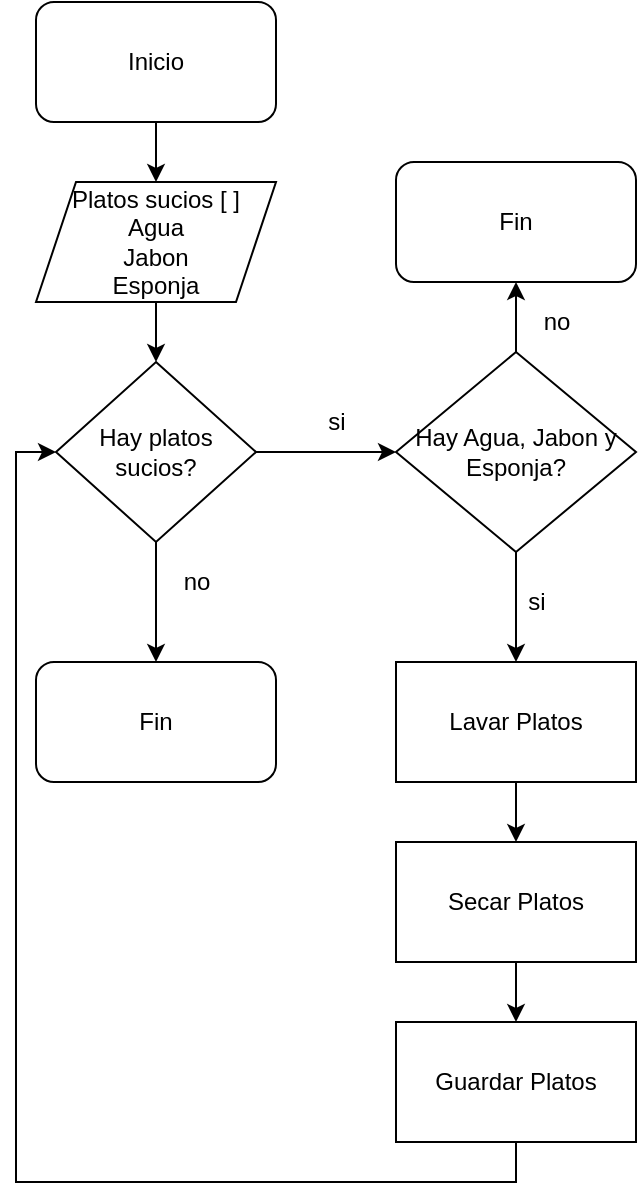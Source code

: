 <mxfile>
    <diagram id="ybiLL1LyiXlMmaEEbldK" name="Lavar Plato">
        <mxGraphModel dx="1296" dy="726" grid="1" gridSize="10" guides="1" tooltips="1" connect="1" arrows="1" fold="1" page="1" pageScale="1" pageWidth="850" pageHeight="1100" math="0" shadow="0">
            <root>
                <mxCell id="0"/>
                <mxCell id="1" parent="0"/>
                <mxCell id="5" style="edgeStyle=orthogonalEdgeStyle;rounded=0;orthogonalLoop=1;jettySize=auto;html=1;exitX=0.5;exitY=1;exitDx=0;exitDy=0;entryX=0.5;entryY=0;entryDx=0;entryDy=0;" edge="1" parent="1" source="2" target="FWvnxGoVm8CDoM85S4rz-47">
                    <mxGeometry relative="1" as="geometry">
                        <mxPoint x="130" y="130" as="targetPoint"/>
                    </mxGeometry>
                </mxCell>
                <mxCell id="2" value="Inicio" style="rounded=1;whiteSpace=wrap;html=1;rotation=0;" vertex="1" parent="1">
                    <mxGeometry x="70" y="40" width="120" height="60" as="geometry"/>
                </mxCell>
                <mxCell id="34" style="edgeStyle=orthogonalEdgeStyle;rounded=0;orthogonalLoop=1;jettySize=auto;html=1;exitX=0.5;exitY=1;exitDx=0;exitDy=0;entryX=0.5;entryY=0;entryDx=0;entryDy=0;" edge="1" parent="1" source="FWvnxGoVm8CDoM85S4rz-47" target="6">
                    <mxGeometry relative="1" as="geometry">
                        <mxPoint x="130" y="190" as="sourcePoint"/>
                    </mxGeometry>
                </mxCell>
                <mxCell id="35" style="edgeStyle=orthogonalEdgeStyle;rounded=0;orthogonalLoop=1;jettySize=auto;html=1;exitX=0.5;exitY=1;exitDx=0;exitDy=0;entryX=0.5;entryY=0;entryDx=0;entryDy=0;" edge="1" parent="1" source="6" target="9">
                    <mxGeometry relative="1" as="geometry">
                        <mxPoint x="130" y="360" as="targetPoint"/>
                    </mxGeometry>
                </mxCell>
                <mxCell id="38" style="edgeStyle=orthogonalEdgeStyle;rounded=0;orthogonalLoop=1;jettySize=auto;html=1;exitX=1;exitY=0.5;exitDx=0;exitDy=0;entryX=0;entryY=0.5;entryDx=0;entryDy=0;" edge="1" parent="1" source="6" target="15">
                    <mxGeometry relative="1" as="geometry"/>
                </mxCell>
                <mxCell id="6" value="Hay platos sucios?" style="rhombus;whiteSpace=wrap;html=1;" vertex="1" parent="1">
                    <mxGeometry x="80" y="220" width="100" height="90" as="geometry"/>
                </mxCell>
                <mxCell id="9" value="Fin" style="rounded=1;whiteSpace=wrap;html=1;" vertex="1" parent="1">
                    <mxGeometry x="70" y="370" width="120" height="60" as="geometry"/>
                </mxCell>
                <mxCell id="28" style="edgeStyle=orthogonalEdgeStyle;rounded=0;orthogonalLoop=1;jettySize=auto;html=1;exitX=0.5;exitY=1;exitDx=0;exitDy=0;entryX=0.5;entryY=0;entryDx=0;entryDy=0;" edge="1" parent="1" source="13" target="29">
                    <mxGeometry relative="1" as="geometry">
                        <mxPoint x="430" y="400" as="targetPoint"/>
                    </mxGeometry>
                </mxCell>
                <mxCell id="13" value="Lavar Platos" style="whiteSpace=wrap;html=1;" vertex="1" parent="1">
                    <mxGeometry x="250" y="370" width="120" height="60" as="geometry"/>
                </mxCell>
                <mxCell id="40" style="edgeStyle=orthogonalEdgeStyle;rounded=0;orthogonalLoop=1;jettySize=auto;html=1;exitX=0.5;exitY=0;exitDx=0;exitDy=0;" edge="1" parent="1" source="15" target="24">
                    <mxGeometry relative="1" as="geometry"/>
                </mxCell>
                <mxCell id="43" style="edgeStyle=orthogonalEdgeStyle;rounded=0;orthogonalLoop=1;jettySize=auto;html=1;exitX=0.5;exitY=1;exitDx=0;exitDy=0;entryX=0.5;entryY=0;entryDx=0;entryDy=0;" edge="1" parent="1" source="15" target="13">
                    <mxGeometry relative="1" as="geometry"/>
                </mxCell>
                <mxCell id="15" value="Hay Agua, Jabon y Esponja?" style="rhombus;whiteSpace=wrap;html=1;" vertex="1" parent="1">
                    <mxGeometry x="250" y="215" width="120" height="100" as="geometry"/>
                </mxCell>
                <mxCell id="24" value="Fin" style="rounded=1;whiteSpace=wrap;html=1;" vertex="1" parent="1">
                    <mxGeometry x="250" y="120" width="120" height="60" as="geometry"/>
                </mxCell>
                <mxCell id="46" style="edgeStyle=orthogonalEdgeStyle;rounded=0;orthogonalLoop=1;jettySize=auto;html=1;exitX=0.5;exitY=1;exitDx=0;exitDy=0;entryX=0.5;entryY=0;entryDx=0;entryDy=0;" edge="1" parent="1" source="29" target="31">
                    <mxGeometry relative="1" as="geometry"/>
                </mxCell>
                <mxCell id="29" value="Secar Platos" style="whiteSpace=wrap;html=1;" vertex="1" parent="1">
                    <mxGeometry x="250" y="460" width="120" height="60" as="geometry"/>
                </mxCell>
                <mxCell id="47" style="edgeStyle=orthogonalEdgeStyle;rounded=0;orthogonalLoop=1;jettySize=auto;html=1;exitX=0.5;exitY=1;exitDx=0;exitDy=0;entryX=0;entryY=0.5;entryDx=0;entryDy=0;" edge="1" parent="1" source="31" target="6">
                    <mxGeometry relative="1" as="geometry">
                        <mxPoint x="10" y="260" as="targetPoint"/>
                    </mxGeometry>
                </mxCell>
                <mxCell id="31" value="Guardar Platos" style="whiteSpace=wrap;html=1;" vertex="1" parent="1">
                    <mxGeometry x="250" y="550" width="120" height="60" as="geometry"/>
                </mxCell>
                <mxCell id="36" value="no" style="text;html=1;align=center;verticalAlign=middle;resizable=0;points=[];autosize=1;" vertex="1" parent="1">
                    <mxGeometry x="135" y="320" width="30" height="20" as="geometry"/>
                </mxCell>
                <mxCell id="39" value="si" style="text;html=1;align=center;verticalAlign=middle;resizable=0;points=[];autosize=1;" vertex="1" parent="1">
                    <mxGeometry x="210" y="240" width="20" height="20" as="geometry"/>
                </mxCell>
                <mxCell id="41" value="no" style="text;html=1;align=center;verticalAlign=middle;resizable=0;points=[];autosize=1;" vertex="1" parent="1">
                    <mxGeometry x="315" y="190" width="30" height="20" as="geometry"/>
                </mxCell>
                <mxCell id="44" value="si" style="text;html=1;align=center;verticalAlign=middle;resizable=0;points=[];autosize=1;" vertex="1" parent="1">
                    <mxGeometry x="310" y="330" width="20" height="20" as="geometry"/>
                </mxCell>
                <mxCell id="FWvnxGoVm8CDoM85S4rz-47" value="&lt;span&gt;Platos sucios [ ]&lt;/span&gt;&lt;br&gt;&lt;span&gt;Agua&lt;/span&gt;&lt;br&gt;&lt;span&gt;Jabon&lt;/span&gt;&lt;br&gt;&lt;span&gt;Esponja&lt;/span&gt;" style="shape=parallelogram;perimeter=parallelogramPerimeter;whiteSpace=wrap;html=1;fixedSize=1;gradientColor=none;" vertex="1" parent="1">
                    <mxGeometry x="70" y="130" width="120" height="60" as="geometry"/>
                </mxCell>
            </root>
        </mxGraphModel>
    </diagram>
    <diagram id="4sGhamAMQNWe3JGEpkl_" name="Ir de Compras">
        <mxGraphModel dx="1102" dy="617" grid="1" gridSize="10" guides="1" tooltips="1" connect="1" arrows="1" fold="1" page="1" pageScale="1" pageWidth="850" pageHeight="1100" math="0" shadow="0">
            <root>
                <mxCell id="zolJmmEE2IEfudClGi2Z-0"/>
                <mxCell id="zolJmmEE2IEfudClGi2Z-1" parent="zolJmmEE2IEfudClGi2Z-0"/>
                <mxCell id="zolJmmEE2IEfudClGi2Z-3" style="edgeStyle=orthogonalEdgeStyle;rounded=0;orthogonalLoop=1;jettySize=auto;html=1;exitX=0.5;exitY=1;exitDx=0;exitDy=0;entryX=0.5;entryY=0;entryDx=0;entryDy=0;" edge="1" parent="zolJmmEE2IEfudClGi2Z-1" source="zolJmmEE2IEfudClGi2Z-2" target="zolJmmEE2IEfudClGi2Z-5">
                    <mxGeometry relative="1" as="geometry">
                        <mxPoint x="120" y="170" as="targetPoint"/>
                    </mxGeometry>
                </mxCell>
                <mxCell id="zolJmmEE2IEfudClGi2Z-2" value="Inicio" style="rounded=1;whiteSpace=wrap;html=1;gradientColor=none;" vertex="1" parent="zolJmmEE2IEfudClGi2Z-1">
                    <mxGeometry x="60" y="70" width="120" height="60" as="geometry"/>
                </mxCell>
                <mxCell id="zolJmmEE2IEfudClGi2Z-13" style="edgeStyle=orthogonalEdgeStyle;rounded=0;orthogonalLoop=1;jettySize=auto;html=1;exitX=0.5;exitY=1;exitDx=0;exitDy=0;entryX=0.5;entryY=0;entryDx=0;entryDy=0;" edge="1" parent="zolJmmEE2IEfudClGi2Z-1" source="zolJmmEE2IEfudClGi2Z-5" target="zolJmmEE2IEfudClGi2Z-12">
                    <mxGeometry relative="1" as="geometry"/>
                </mxCell>
                <mxCell id="zolJmmEE2IEfudClGi2Z-20" style="edgeStyle=orthogonalEdgeStyle;rounded=0;orthogonalLoop=1;jettySize=auto;html=1;exitX=1;exitY=0.5;exitDx=0;exitDy=0;" edge="1" parent="zolJmmEE2IEfudClGi2Z-1" source="zolJmmEE2IEfudClGi2Z-5">
                    <mxGeometry relative="1" as="geometry">
                        <mxPoint x="210" y="200" as="targetPoint"/>
                    </mxGeometry>
                </mxCell>
                <mxCell id="zolJmmEE2IEfudClGi2Z-5" value="Esta banado?" style="rhombus;whiteSpace=wrap;html=1;gradientColor=none;" vertex="1" parent="zolJmmEE2IEfudClGi2Z-1">
                    <mxGeometry x="70" y="150" width="100" height="100" as="geometry"/>
                </mxCell>
                <mxCell id="zolJmmEE2IEfudClGi2Z-8" value="no" style="text;html=1;align=center;verticalAlign=middle;resizable=0;points=[];autosize=1;" vertex="1" parent="zolJmmEE2IEfudClGi2Z-1">
                    <mxGeometry x="125" y="260" width="30" height="20" as="geometry"/>
                </mxCell>
                <mxCell id="zolJmmEE2IEfudClGi2Z-10" value="si" style="text;html=1;align=center;verticalAlign=middle;resizable=0;points=[];autosize=1;" vertex="1" parent="zolJmmEE2IEfudClGi2Z-1">
                    <mxGeometry x="170" y="170" width="20" height="20" as="geometry"/>
                </mxCell>
                <mxCell id="zolJmmEE2IEfudClGi2Z-19" style="edgeStyle=orthogonalEdgeStyle;rounded=0;orthogonalLoop=1;jettySize=auto;html=1;exitX=0.5;exitY=1;exitDx=0;exitDy=0;entryX=0;entryY=0.5;entryDx=0;entryDy=0;" edge="1" parent="zolJmmEE2IEfudClGi2Z-1" source="zolJmmEE2IEfudClGi2Z-11" target="zolJmmEE2IEfudClGi2Z-5">
                    <mxGeometry relative="1" as="geometry"/>
                </mxCell>
                <mxCell id="zolJmmEE2IEfudClGi2Z-11" value="Vestirse" style="rounded=0;whiteSpace=wrap;html=1;gradientColor=none;" vertex="1" parent="zolJmmEE2IEfudClGi2Z-1">
                    <mxGeometry x="60" y="380" width="120" height="60" as="geometry"/>
                </mxCell>
                <mxCell id="zolJmmEE2IEfudClGi2Z-18" style="edgeStyle=orthogonalEdgeStyle;rounded=0;orthogonalLoop=1;jettySize=auto;html=1;exitX=0.5;exitY=1;exitDx=0;exitDy=0;entryX=0.5;entryY=0;entryDx=0;entryDy=0;" edge="1" parent="zolJmmEE2IEfudClGi2Z-1" source="zolJmmEE2IEfudClGi2Z-12" target="zolJmmEE2IEfudClGi2Z-11">
                    <mxGeometry relative="1" as="geometry"/>
                </mxCell>
                <mxCell id="zolJmmEE2IEfudClGi2Z-12" value="Banarse" style="rounded=0;whiteSpace=wrap;html=1;gradientColor=none;" vertex="1" parent="zolJmmEE2IEfudClGi2Z-1">
                    <mxGeometry x="60" y="290" width="120" height="60" as="geometry"/>
                </mxCell>
                <mxCell id="zolJmmEE2IEfudClGi2Z-22" style="edgeStyle=orthogonalEdgeStyle;rounded=0;orthogonalLoop=1;jettySize=auto;html=1;exitX=1;exitY=0.5;exitDx=0;exitDy=0;entryX=0;entryY=0.5;entryDx=0;entryDy=0;" edge="1" parent="zolJmmEE2IEfudClGi2Z-1" source="zolJmmEE2IEfudClGi2Z-21">
                    <mxGeometry relative="1" as="geometry">
                        <mxPoint x="350" y="210" as="targetPoint"/>
                    </mxGeometry>
                </mxCell>
                <mxCell id="zolJmmEE2IEfudClGi2Z-21" value="Billetera&lt;br&gt;Llaves" style="shape=parallelogram;perimeter=parallelogramPerimeter;whiteSpace=wrap;html=1;fixedSize=1;gradientColor=none;" vertex="1" parent="zolJmmEE2IEfudClGi2Z-1">
                    <mxGeometry x="200" y="180" width="120" height="60" as="geometry"/>
                </mxCell>
                <mxCell id="tp-Wx7_nehxQ5lE1L742-4" style="edgeStyle=orthogonalEdgeStyle;rounded=0;orthogonalLoop=1;jettySize=auto;html=1;exitX=1;exitY=0.5;exitDx=0;exitDy=0;" edge="1" parent="zolJmmEE2IEfudClGi2Z-1" source="tp-Wx7_nehxQ5lE1L742-2">
                    <mxGeometry relative="1" as="geometry">
                        <mxPoint x="500" y="210" as="targetPoint"/>
                    </mxGeometry>
                </mxCell>
                <mxCell id="tp-Wx7_nehxQ5lE1L742-2" value="Manejar a la tienda" style="rounded=0;whiteSpace=wrap;html=1;gradientColor=none;" vertex="1" parent="zolJmmEE2IEfudClGi2Z-1">
                    <mxGeometry x="350" y="180" width="120" height="60" as="geometry"/>
                </mxCell>
                <mxCell id="tp-Wx7_nehxQ5lE1L742-7" style="edgeStyle=orthogonalEdgeStyle;rounded=0;orthogonalLoop=1;jettySize=auto;html=1;exitX=0.5;exitY=1;exitDx=0;exitDy=0;entryX=0.5;entryY=0;entryDx=0;entryDy=0;" edge="1" parent="zolJmmEE2IEfudClGi2Z-1" source="tp-Wx7_nehxQ5lE1L742-5" target="tp-Wx7_nehxQ5lE1L742-6">
                    <mxGeometry relative="1" as="geometry"/>
                </mxCell>
                <mxCell id="tp-Wx7_nehxQ5lE1L742-5" value="Parquear" style="rounded=0;whiteSpace=wrap;html=1;gradientColor=none;" vertex="1" parent="zolJmmEE2IEfudClGi2Z-1">
                    <mxGeometry x="500" y="180" width="120" height="60" as="geometry"/>
                </mxCell>
                <mxCell id="tp-Wx7_nehxQ5lE1L742-9" style="edgeStyle=orthogonalEdgeStyle;rounded=0;orthogonalLoop=1;jettySize=auto;html=1;exitX=0.5;exitY=1;exitDx=0;exitDy=0;entryX=0.5;entryY=0;entryDx=0;entryDy=0;" edge="1" parent="zolJmmEE2IEfudClGi2Z-1" source="tp-Wx7_nehxQ5lE1L742-6" target="tp-Wx7_nehxQ5lE1L742-8">
                    <mxGeometry relative="1" as="geometry"/>
                </mxCell>
                <mxCell id="tp-Wx7_nehxQ5lE1L742-6" value="Caminar a la tienda" style="rounded=0;whiteSpace=wrap;html=1;gradientColor=none;" vertex="1" parent="zolJmmEE2IEfudClGi2Z-1">
                    <mxGeometry x="500" y="260" width="120" height="60" as="geometry"/>
                </mxCell>
                <mxCell id="tp-Wx7_nehxQ5lE1L742-11" style="edgeStyle=orthogonalEdgeStyle;rounded=0;orthogonalLoop=1;jettySize=auto;html=1;exitX=0.5;exitY=1;exitDx=0;exitDy=0;entryX=0.5;entryY=0;entryDx=0;entryDy=0;" edge="1" parent="zolJmmEE2IEfudClGi2Z-1" source="tp-Wx7_nehxQ5lE1L742-8" target="tp-Wx7_nehxQ5lE1L742-10">
                    <mxGeometry relative="1" as="geometry"/>
                </mxCell>
                <mxCell id="tp-Wx7_nehxQ5lE1L742-8" value="Buscar el articulo" style="rounded=0;whiteSpace=wrap;html=1;gradientColor=none;" vertex="1" parent="zolJmmEE2IEfudClGi2Z-1">
                    <mxGeometry x="500" y="340" width="120" height="60" as="geometry"/>
                </mxCell>
                <mxCell id="tp-Wx7_nehxQ5lE1L742-12" style="edgeStyle=orthogonalEdgeStyle;rounded=0;orthogonalLoop=1;jettySize=auto;html=1;exitX=0;exitY=0.5;exitDx=0;exitDy=0;" edge="1" parent="zolJmmEE2IEfudClGi2Z-1" source="tp-Wx7_nehxQ5lE1L742-10">
                    <mxGeometry relative="1" as="geometry">
                        <mxPoint x="470" y="460" as="targetPoint"/>
                    </mxGeometry>
                </mxCell>
                <mxCell id="tp-Wx7_nehxQ5lE1L742-16" style="edgeStyle=orthogonalEdgeStyle;rounded=0;orthogonalLoop=1;jettySize=auto;html=1;exitX=1;exitY=0.5;exitDx=0;exitDy=0;entryX=0.5;entryY=0;entryDx=0;entryDy=0;" edge="1" parent="zolJmmEE2IEfudClGi2Z-1" source="tp-Wx7_nehxQ5lE1L742-10" target="tp-Wx7_nehxQ5lE1L742-2">
                    <mxGeometry relative="1" as="geometry">
                        <mxPoint x="660" y="100" as="targetPoint"/>
                        <Array as="points">
                            <mxPoint x="660" y="460"/>
                            <mxPoint x="660" y="160"/>
                            <mxPoint x="410" y="160"/>
                        </Array>
                    </mxGeometry>
                </mxCell>
                <mxCell id="tp-Wx7_nehxQ5lE1L742-10" value="Encontro el articulo?" style="rhombus;whiteSpace=wrap;html=1;gradientColor=none;" vertex="1" parent="zolJmmEE2IEfudClGi2Z-1">
                    <mxGeometry x="520" y="420" width="80" height="80" as="geometry"/>
                </mxCell>
                <mxCell id="tp-Wx7_nehxQ5lE1L742-15" style="edgeStyle=orthogonalEdgeStyle;rounded=0;orthogonalLoop=1;jettySize=auto;html=1;exitX=0;exitY=0.5;exitDx=0;exitDy=0;entryX=1;entryY=0.5;entryDx=0;entryDy=0;" edge="1" parent="zolJmmEE2IEfudClGi2Z-1" source="tp-Wx7_nehxQ5lE1L742-13" target="tp-Wx7_nehxQ5lE1L742-14">
                    <mxGeometry relative="1" as="geometry"/>
                </mxCell>
                <mxCell id="tp-Wx7_nehxQ5lE1L742-13" value="Comprar articulo" style="rounded=0;whiteSpace=wrap;html=1;gradientColor=none;" vertex="1" parent="zolJmmEE2IEfudClGi2Z-1">
                    <mxGeometry x="340" y="430" width="120" height="60" as="geometry"/>
                </mxCell>
                <mxCell id="tp-Wx7_nehxQ5lE1L742-14" value="Fin" style="rounded=1;whiteSpace=wrap;html=1;gradientColor=none;" vertex="1" parent="zolJmmEE2IEfudClGi2Z-1">
                    <mxGeometry x="240" y="445" width="60" height="30" as="geometry"/>
                </mxCell>
                <mxCell id="tp-Wx7_nehxQ5lE1L742-17" value="si" style="text;html=1;align=center;verticalAlign=middle;resizable=0;points=[];autosize=1;" vertex="1" parent="zolJmmEE2IEfudClGi2Z-1">
                    <mxGeometry x="490" y="430" width="20" height="20" as="geometry"/>
                </mxCell>
                <mxCell id="tp-Wx7_nehxQ5lE1L742-18" value="no" style="text;html=1;align=center;verticalAlign=middle;resizable=0;points=[];autosize=1;" vertex="1" parent="zolJmmEE2IEfudClGi2Z-1">
                    <mxGeometry x="600" y="430" width="30" height="20" as="geometry"/>
                </mxCell>
            </root>
        </mxGraphModel>
    </diagram>
    <diagram id="bUQ-QYsnWEWD_Fu1O9YL" name="Cenar">
        <mxGraphModel dx="1102" dy="617" grid="1" gridSize="10" guides="1" tooltips="1" connect="1" arrows="1" fold="1" page="1" pageScale="1" pageWidth="850" pageHeight="1100" math="0" shadow="0">
            <root>
                <mxCell id="R4NFcXQ2LhQOvEd5bFvi-0"/>
                <mxCell id="R4NFcXQ2LhQOvEd5bFvi-1" parent="R4NFcXQ2LhQOvEd5bFvi-0"/>
                <mxCell id="YoCRb69VP1KpaD4df9h0-0" style="edgeStyle=orthogonalEdgeStyle;rounded=0;orthogonalLoop=1;jettySize=auto;html=1;exitX=0.5;exitY=1;exitDx=0;exitDy=0;entryX=0.5;entryY=0;entryDx=0;entryDy=0;" edge="1" parent="R4NFcXQ2LhQOvEd5bFvi-1" source="HXp-N7JHYXJciH82A7TI-0" target="YoCRb69VP1KpaD4df9h0-1">
                    <mxGeometry relative="1" as="geometry">
                        <mxPoint x="110" y="140" as="targetPoint"/>
                    </mxGeometry>
                </mxCell>
                <mxCell id="HXp-N7JHYXJciH82A7TI-0" value="Inicio" style="rounded=1;whiteSpace=wrap;html=1;gradientColor=none;" vertex="1" parent="R4NFcXQ2LhQOvEd5bFvi-1">
                    <mxGeometry x="50" y="50" width="120" height="60" as="geometry"/>
                </mxCell>
                <mxCell id="YoCRb69VP1KpaD4df9h0-2" style="edgeStyle=orthogonalEdgeStyle;rounded=0;orthogonalLoop=1;jettySize=auto;html=1;exitX=0.5;exitY=1;exitDx=0;exitDy=0;" edge="1" parent="R4NFcXQ2LhQOvEd5bFvi-1" source="YoCRb69VP1KpaD4df9h0-1">
                    <mxGeometry relative="1" as="geometry">
                        <mxPoint x="110" y="240" as="targetPoint"/>
                    </mxGeometry>
                </mxCell>
                <mxCell id="YoCRb69VP1KpaD4df9h0-1" value="Comprar los alimentos" style="rounded=0;whiteSpace=wrap;html=1;gradientColor=none;" vertex="1" parent="R4NFcXQ2LhQOvEd5bFvi-1">
                    <mxGeometry x="50" y="150" width="120" height="60" as="geometry"/>
                </mxCell>
                <mxCell id="YoCRb69VP1KpaD4df9h0-5" style="edgeStyle=orthogonalEdgeStyle;rounded=0;orthogonalLoop=1;jettySize=auto;html=1;exitX=0.5;exitY=1;exitDx=0;exitDy=0;entryX=0.5;entryY=0;entryDx=0;entryDy=0;" edge="1" parent="R4NFcXQ2LhQOvEd5bFvi-1" source="YoCRb69VP1KpaD4df9h0-3" target="YoCRb69VP1KpaD4df9h0-6">
                    <mxGeometry relative="1" as="geometry">
                        <mxPoint x="110" y="330" as="targetPoint"/>
                    </mxGeometry>
                </mxCell>
                <mxCell id="YoCRb69VP1KpaD4df9h0-3" value="Preparar los alimentos" style="rounded=0;whiteSpace=wrap;html=1;gradientColor=none;" vertex="1" parent="R4NFcXQ2LhQOvEd5bFvi-1">
                    <mxGeometry x="50" y="240" width="120" height="60" as="geometry"/>
                </mxCell>
                <mxCell id="YoCRb69VP1KpaD4df9h0-8" style="edgeStyle=orthogonalEdgeStyle;rounded=0;orthogonalLoop=1;jettySize=auto;html=1;exitX=1;exitY=0.5;exitDx=0;exitDy=0;entryX=0;entryY=0.5;entryDx=0;entryDy=0;" edge="1" parent="R4NFcXQ2LhQOvEd5bFvi-1" source="YoCRb69VP1KpaD4df9h0-6" target="YoCRb69VP1KpaD4df9h0-7">
                    <mxGeometry relative="1" as="geometry"/>
                </mxCell>
                <mxCell id="YoCRb69VP1KpaD4df9h0-13" style="edgeStyle=orthogonalEdgeStyle;rounded=0;orthogonalLoop=1;jettySize=auto;html=1;exitX=0.5;exitY=1;exitDx=0;exitDy=0;entryX=0.5;entryY=0;entryDx=0;entryDy=0;" edge="1" parent="R4NFcXQ2LhQOvEd5bFvi-1" source="YoCRb69VP1KpaD4df9h0-6" target="YoCRb69VP1KpaD4df9h0-12">
                    <mxGeometry relative="1" as="geometry"/>
                </mxCell>
                <mxCell id="YoCRb69VP1KpaD4df9h0-6" value="Estan todas las personas listas para cenar?" style="rhombus;whiteSpace=wrap;html=1;gradientColor=none;" vertex="1" parent="R4NFcXQ2LhQOvEd5bFvi-1">
                    <mxGeometry x="45" y="330" width="130" height="120" as="geometry"/>
                </mxCell>
                <mxCell id="YoCRb69VP1KpaD4df9h0-18" style="edgeStyle=orthogonalEdgeStyle;rounded=0;orthogonalLoop=1;jettySize=auto;html=1;exitX=1;exitY=0.5;exitDx=0;exitDy=0;entryX=0;entryY=0.5;entryDx=0;entryDy=0;" edge="1" parent="R4NFcXQ2LhQOvEd5bFvi-1" source="YoCRb69VP1KpaD4df9h0-7" target="YoCRb69VP1KpaD4df9h0-16">
                    <mxGeometry relative="1" as="geometry"/>
                </mxCell>
                <mxCell id="YoCRb69VP1KpaD4df9h0-7" value="Servir los alimentos" style="rounded=0;whiteSpace=wrap;html=1;gradientColor=none;" vertex="1" parent="R4NFcXQ2LhQOvEd5bFvi-1">
                    <mxGeometry x="210" y="360" width="120" height="60" as="geometry"/>
                </mxCell>
                <mxCell id="YoCRb69VP1KpaD4df9h0-9" value="si" style="text;html=1;align=center;verticalAlign=middle;resizable=0;points=[];autosize=1;" vertex="1" parent="R4NFcXQ2LhQOvEd5bFvi-1">
                    <mxGeometry x="170" y="370" width="20" height="20" as="geometry"/>
                </mxCell>
                <mxCell id="YoCRb69VP1KpaD4df9h0-10" value="Preparar los alimentos" style="rounded=0;whiteSpace=wrap;html=1;gradientColor=none;" vertex="1" parent="R4NFcXQ2LhQOvEd5bFvi-1">
                    <mxGeometry x="50" y="240" width="120" height="60" as="geometry"/>
                </mxCell>
                <mxCell id="YoCRb69VP1KpaD4df9h0-14" style="edgeStyle=orthogonalEdgeStyle;rounded=0;orthogonalLoop=1;jettySize=auto;html=1;exitX=0;exitY=0.5;exitDx=0;exitDy=0;entryX=0;entryY=0.5;entryDx=0;entryDy=0;" edge="1" parent="R4NFcXQ2LhQOvEd5bFvi-1" source="YoCRb69VP1KpaD4df9h0-12" target="YoCRb69VP1KpaD4df9h0-6">
                    <mxGeometry relative="1" as="geometry"/>
                </mxCell>
                <mxCell id="YoCRb69VP1KpaD4df9h0-12" value="Notificar a las personas que la cena esta lista" style="rounded=0;whiteSpace=wrap;html=1;gradientColor=none;" vertex="1" parent="R4NFcXQ2LhQOvEd5bFvi-1">
                    <mxGeometry x="50" y="480" width="120" height="60" as="geometry"/>
                </mxCell>
                <mxCell id="YoCRb69VP1KpaD4df9h0-15" value="no" style="text;html=1;align=center;verticalAlign=middle;resizable=0;points=[];autosize=1;" vertex="1" parent="R4NFcXQ2LhQOvEd5bFvi-1">
                    <mxGeometry x="105" y="450" width="30" height="20" as="geometry"/>
                </mxCell>
                <mxCell id="YoCRb69VP1KpaD4df9h0-20" style="edgeStyle=orthogonalEdgeStyle;rounded=0;orthogonalLoop=1;jettySize=auto;html=1;exitX=1;exitY=0.5;exitDx=0;exitDy=0;entryX=0;entryY=0.5;entryDx=0;entryDy=0;" edge="1" parent="R4NFcXQ2LhQOvEd5bFvi-1" source="YoCRb69VP1KpaD4df9h0-16" target="YoCRb69VP1KpaD4df9h0-19">
                    <mxGeometry relative="1" as="geometry"/>
                </mxCell>
                <mxCell id="YoCRb69VP1KpaD4df9h0-16" value="Agradecer" style="rounded=0;whiteSpace=wrap;html=1;gradientColor=none;" vertex="1" parent="R4NFcXQ2LhQOvEd5bFvi-1">
                    <mxGeometry x="350" y="360" width="120" height="60" as="geometry"/>
                </mxCell>
                <mxCell id="YoCRb69VP1KpaD4df9h0-21" style="edgeStyle=orthogonalEdgeStyle;rounded=0;orthogonalLoop=1;jettySize=auto;html=1;exitX=0.5;exitY=0;exitDx=0;exitDy=0;" edge="1" parent="R4NFcXQ2LhQOvEd5bFvi-1" source="YoCRb69VP1KpaD4df9h0-19">
                    <mxGeometry relative="1" as="geometry">
                        <mxPoint x="550" y="330" as="targetPoint"/>
                    </mxGeometry>
                </mxCell>
                <mxCell id="YoCRb69VP1KpaD4df9h0-19" value="Comer" style="rounded=0;whiteSpace=wrap;html=1;gradientColor=none;" vertex="1" parent="R4NFcXQ2LhQOvEd5bFvi-1">
                    <mxGeometry x="490" y="360" width="120" height="60" as="geometry"/>
                </mxCell>
                <mxCell id="YoCRb69VP1KpaD4df9h0-23" style="edgeStyle=orthogonalEdgeStyle;rounded=0;orthogonalLoop=1;jettySize=auto;html=1;exitX=0.5;exitY=0;exitDx=0;exitDy=0;" edge="1" parent="R4NFcXQ2LhQOvEd5bFvi-1" source="YoCRb69VP1KpaD4df9h0-22">
                    <mxGeometry relative="1" as="geometry">
                        <mxPoint x="550" y="240" as="targetPoint"/>
                    </mxGeometry>
                </mxCell>
                <mxCell id="YoCRb69VP1KpaD4df9h0-22" value="Recoger Platos" style="rounded=0;whiteSpace=wrap;html=1;gradientColor=none;" vertex="1" parent="R4NFcXQ2LhQOvEd5bFvi-1">
                    <mxGeometry x="490" y="270" width="120" height="60" as="geometry"/>
                </mxCell>
                <mxCell id="YoCRb69VP1KpaD4df9h0-26" style="edgeStyle=orthogonalEdgeStyle;rounded=0;orthogonalLoop=1;jettySize=auto;html=1;exitX=0.5;exitY=0;exitDx=0;exitDy=0;entryX=0.5;entryY=1;entryDx=0;entryDy=0;" edge="1" parent="R4NFcXQ2LhQOvEd5bFvi-1" source="YoCRb69VP1KpaD4df9h0-24" target="YoCRb69VP1KpaD4df9h0-25">
                    <mxGeometry relative="1" as="geometry"/>
                </mxCell>
                <mxCell id="YoCRb69VP1KpaD4df9h0-24" value="Lavar Platos" style="rounded=0;whiteSpace=wrap;html=1;gradientColor=none;" vertex="1" parent="R4NFcXQ2LhQOvEd5bFvi-1">
                    <mxGeometry x="490" y="180" width="120" height="60" as="geometry"/>
                </mxCell>
                <mxCell id="YoCRb69VP1KpaD4df9h0-25" value="Fin" style="rounded=1;whiteSpace=wrap;html=1;gradientColor=none;" vertex="1" parent="R4NFcXQ2LhQOvEd5bFvi-1">
                    <mxGeometry x="490" y="100" width="120" height="60" as="geometry"/>
                </mxCell>
            </root>
        </mxGraphModel>
    </diagram>
</mxfile>
